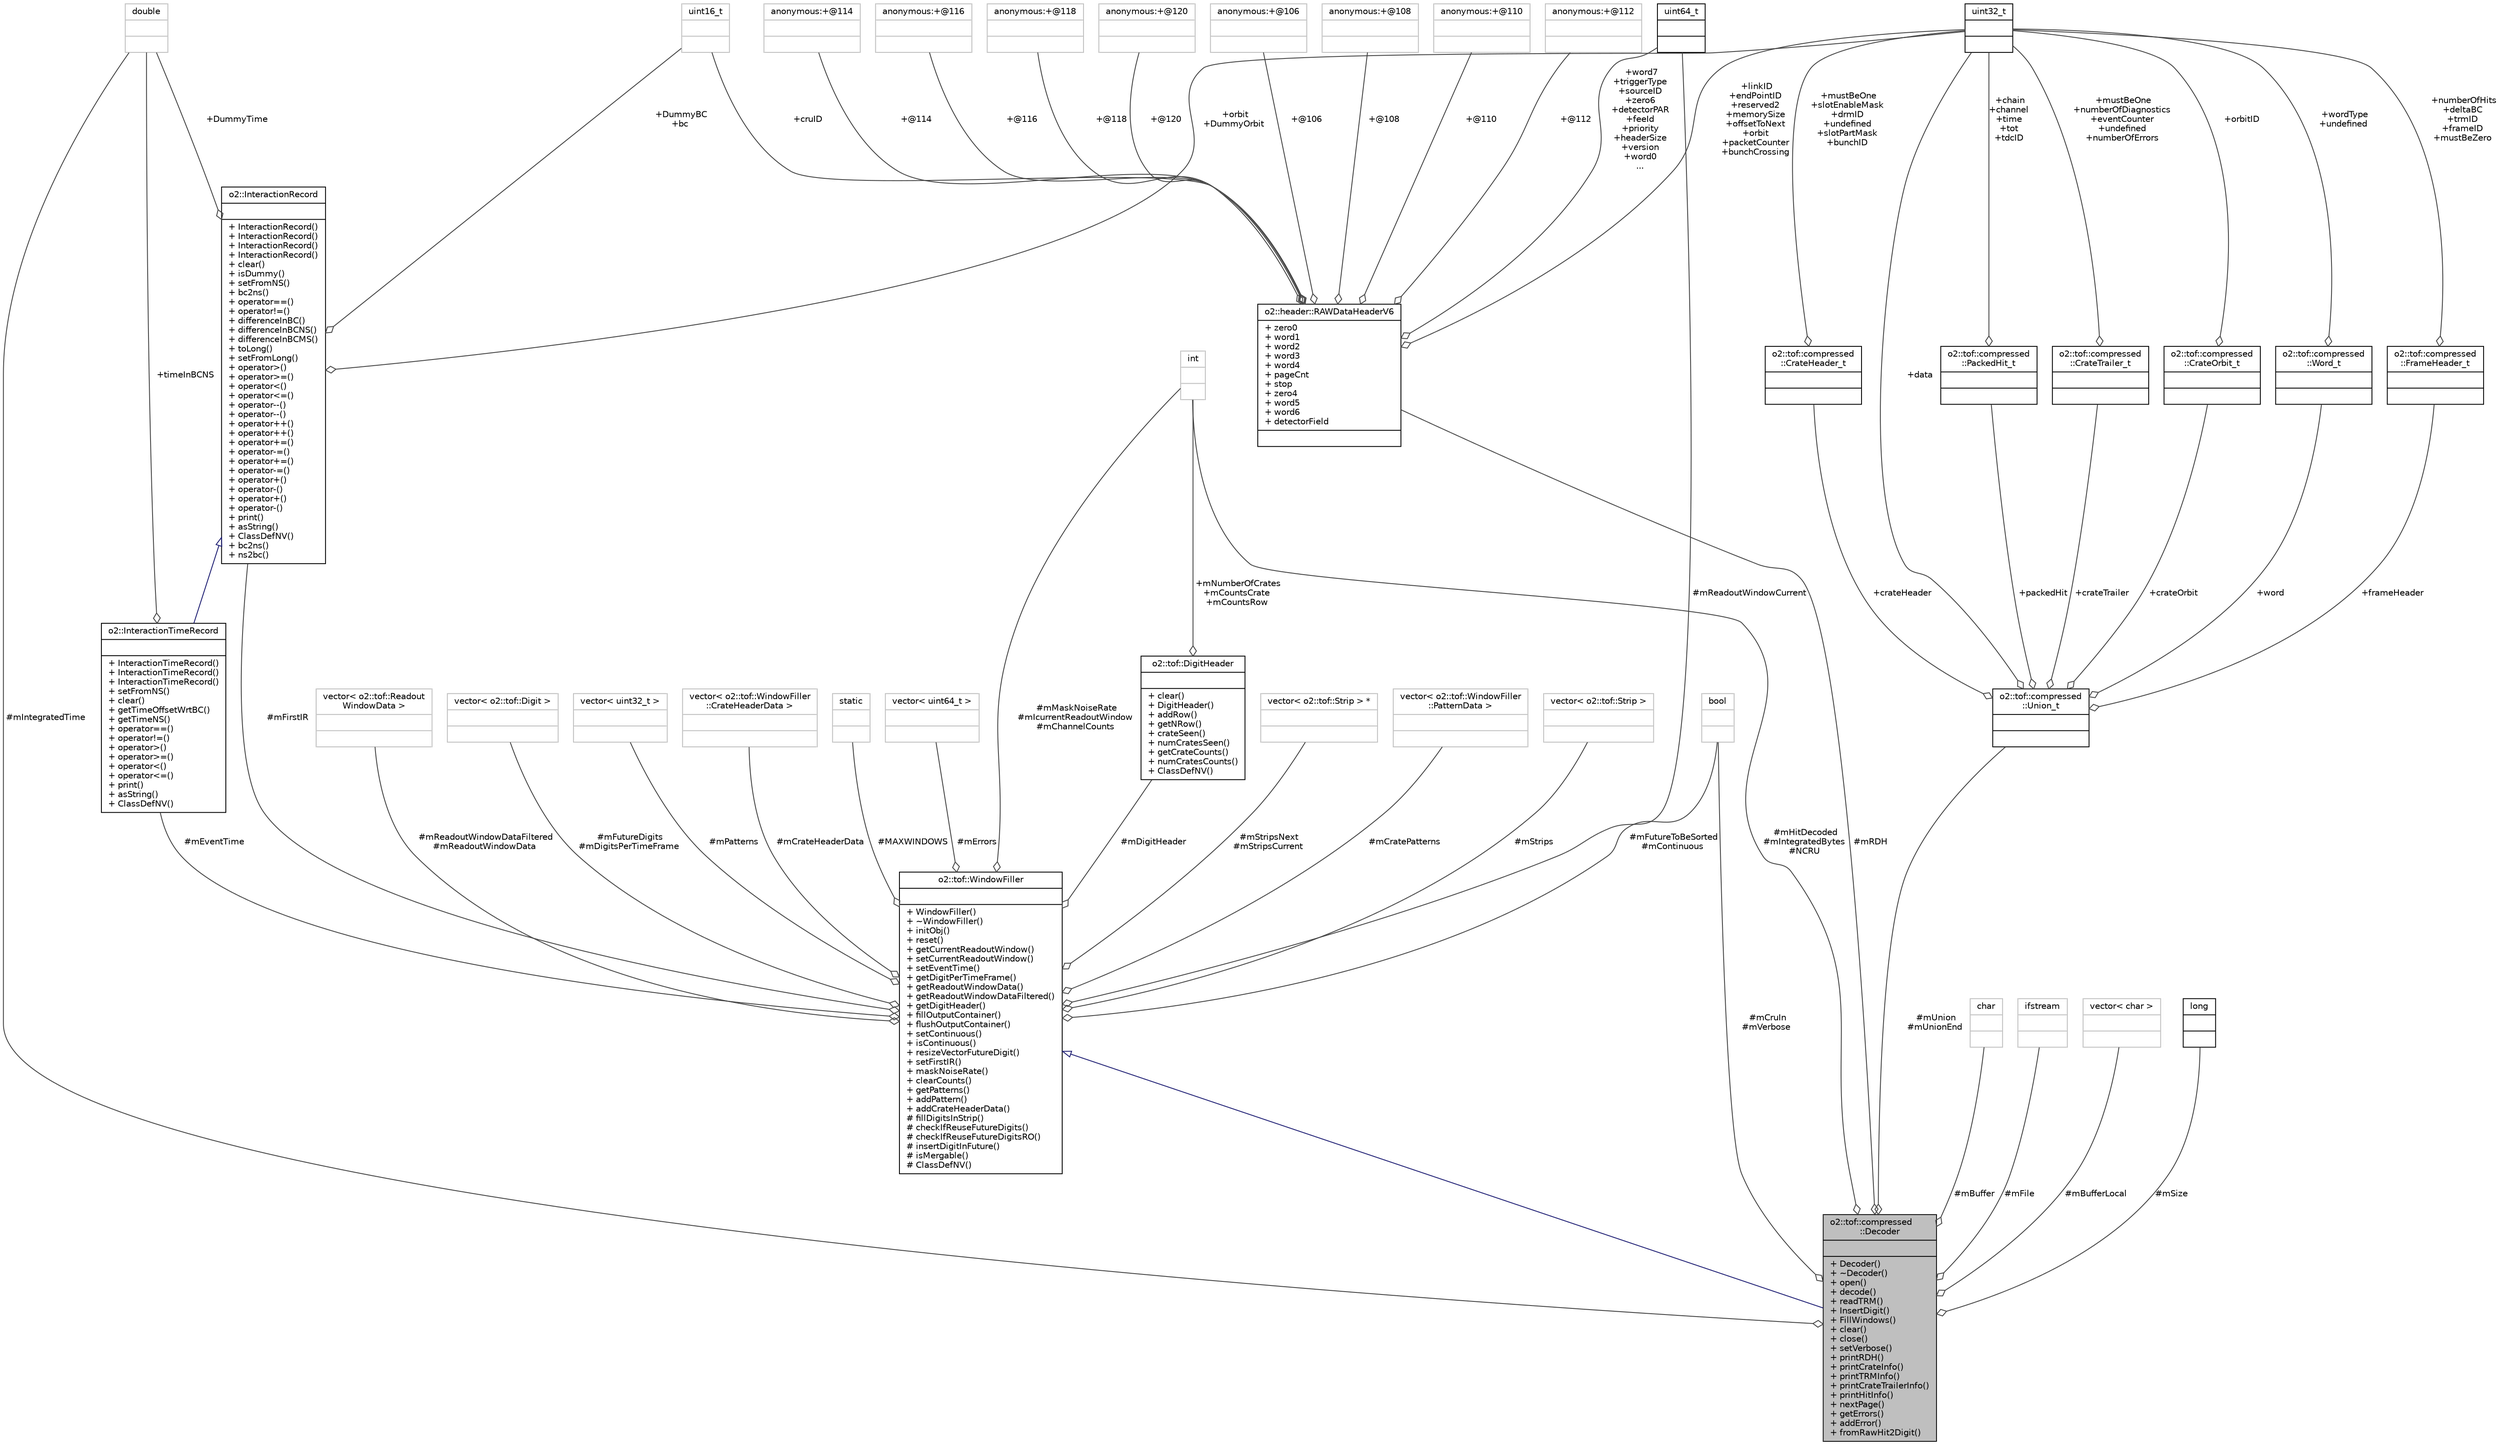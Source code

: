 digraph "o2::tof::compressed::Decoder"
{
 // INTERACTIVE_SVG=YES
  bgcolor="transparent";
  edge [fontname="Helvetica",fontsize="10",labelfontname="Helvetica",labelfontsize="10"];
  node [fontname="Helvetica",fontsize="10",shape=record];
  Node2 [label="{o2::tof::compressed\l::Decoder\n||+ Decoder()\l+ ~Decoder()\l+ open()\l+ decode()\l+ readTRM()\l+ InsertDigit()\l+ FillWindows()\l+ clear()\l+ close()\l+ setVerbose()\l+ printRDH()\l+ printCrateInfo()\l+ printTRMInfo()\l+ printCrateTrailerInfo()\l+ printHitInfo()\l+ nextPage()\l+ getErrors()\l+ addError()\l+ fromRawHit2Digit()\l}",height=0.2,width=0.4,color="black", fillcolor="grey75", style="filled", fontcolor="black"];
  Node3 -> Node2 [dir="back",color="midnightblue",fontsize="10",style="solid",arrowtail="onormal",fontname="Helvetica"];
  Node3 [label="{o2::tof::WindowFiller\n||+ WindowFiller()\l+ ~WindowFiller()\l+ initObj()\l+ reset()\l+ getCurrentReadoutWindow()\l+ setCurrentReadoutWindow()\l+ setEventTime()\l+ getDigitPerTimeFrame()\l+ getReadoutWindowData()\l+ getReadoutWindowDataFiltered()\l+ getDigitHeader()\l+ fillOutputContainer()\l+ flushOutputContainer()\l+ setContinuous()\l+ isContinuous()\l+ resizeVectorFutureDigit()\l+ setFirstIR()\l+ maskNoiseRate()\l+ clearCounts()\l+ getPatterns()\l+ addPattern()\l+ addCrateHeaderData()\l# fillDigitsInStrip()\l# checkIfReuseFutureDigits()\l# checkIfReuseFutureDigitsRO()\l# insertDigitInFuture()\l# isMergable()\l# ClassDefNV()\l}",height=0.2,width=0.4,color="black",URL="$db/d26/classo2_1_1tof_1_1WindowFiller.html"];
  Node4 -> Node3 [color="grey25",fontsize="10",style="solid",label=" #mCrateHeaderData" ,arrowhead="odiamond",fontname="Helvetica"];
  Node4 [label="{vector\< o2::tof::WindowFiller\l::CrateHeaderData \>\n||}",height=0.2,width=0.4,color="grey75"];
  Node5 -> Node3 [color="grey25",fontsize="10",style="solid",label=" #mStripsNext\n#mStripsCurrent" ,arrowhead="odiamond",fontname="Helvetica"];
  Node5 [label="{vector\< o2::tof::Strip \> *\n||}",height=0.2,width=0.4,color="grey75"];
  Node6 -> Node3 [color="grey25",fontsize="10",style="solid",label=" #mFirstIR" ,arrowhead="odiamond",fontname="Helvetica"];
  Node6 [label="{o2::InteractionRecord\n||+ InteractionRecord()\l+ InteractionRecord()\l+ InteractionRecord()\l+ InteractionRecord()\l+ clear()\l+ isDummy()\l+ setFromNS()\l+ bc2ns()\l+ operator==()\l+ operator!=()\l+ differenceInBC()\l+ differenceInBCNS()\l+ differenceInBCMS()\l+ toLong()\l+ setFromLong()\l+ operator\>()\l+ operator\>=()\l+ operator\<()\l+ operator\<=()\l+ operator--()\l+ operator--()\l+ operator++()\l+ operator++()\l+ operator+=()\l+ operator-=()\l+ operator+=()\l+ operator-=()\l+ operator+()\l+ operator-()\l+ operator+()\l+ operator-()\l+ print()\l+ asString()\l+ ClassDefNV()\l+ bc2ns()\l+ ns2bc()\l}",height=0.2,width=0.4,color="black",URL="$d1/d21/structo2_1_1InteractionRecord.html"];
  Node7 -> Node6 [color="grey25",fontsize="10",style="solid",label=" +DummyTime" ,arrowhead="odiamond",fontname="Helvetica"];
  Node7 [label="{double\n||}",height=0.2,width=0.4,color="grey75"];
  Node8 -> Node6 [color="grey25",fontsize="10",style="solid",label=" +DummyBC\n+bc" ,arrowhead="odiamond",fontname="Helvetica"];
  Node8 [label="{uint16_t\n||}",height=0.2,width=0.4,color="grey75"];
  Node9 -> Node6 [color="grey25",fontsize="10",style="solid",label=" +orbit\n+DummyOrbit" ,arrowhead="odiamond",fontname="Helvetica"];
  Node9 [label="{uint32_t\n||}",height=0.2,width=0.4,color="black",URL="$d3/d87/classuint32__t.html"];
  Node10 -> Node3 [color="grey25",fontsize="10",style="solid",label=" #mReadoutWindowCurrent" ,arrowhead="odiamond",fontname="Helvetica"];
  Node10 [label="{uint64_t\n||}",height=0.2,width=0.4,color="black",URL="$d6/d30/classuint64__t.html"];
  Node11 -> Node3 [color="grey25",fontsize="10",style="solid",label=" #mCratePatterns" ,arrowhead="odiamond",fontname="Helvetica"];
  Node11 [label="{vector\< o2::tof::WindowFiller\l::PatternData \>\n||}",height=0.2,width=0.4,color="grey75"];
  Node12 -> Node3 [color="grey25",fontsize="10",style="solid",label=" #mStrips" ,arrowhead="odiamond",fontname="Helvetica"];
  Node12 [label="{vector\< o2::tof::Strip \>\n||}",height=0.2,width=0.4,color="grey75"];
  Node13 -> Node3 [color="grey25",fontsize="10",style="solid",label=" #mDigitHeader" ,arrowhead="odiamond",fontname="Helvetica"];
  Node13 [label="{o2::tof::DigitHeader\n||+ clear()\l+ DigitHeader()\l+ addRow()\l+ getNRow()\l+ crateSeen()\l+ numCratesSeen()\l+ getCrateCounts()\l+ numCratesCounts()\l+ ClassDefNV()\l}",height=0.2,width=0.4,color="black",URL="$d1/db7/structo2_1_1tof_1_1DigitHeader.html"];
  Node14 -> Node13 [color="grey25",fontsize="10",style="solid",label=" +mNumberOfCrates\n+mCountsCrate\n+mCountsRow" ,arrowhead="odiamond",fontname="Helvetica"];
  Node14 [label="{int\n||}",height=0.2,width=0.4,color="grey75"];
  Node15 -> Node3 [color="grey25",fontsize="10",style="solid",label=" #mReadoutWindowDataFiltered\n#mReadoutWindowData" ,arrowhead="odiamond",fontname="Helvetica"];
  Node15 [label="{vector\< o2::tof::Readout\lWindowData \>\n||}",height=0.2,width=0.4,color="grey75"];
  Node16 -> Node3 [color="grey25",fontsize="10",style="solid",label=" #mFutureDigits\n#mDigitsPerTimeFrame" ,arrowhead="odiamond",fontname="Helvetica"];
  Node16 [label="{vector\< o2::tof::Digit \>\n||}",height=0.2,width=0.4,color="grey75"];
  Node14 -> Node3 [color="grey25",fontsize="10",style="solid",label=" #mMaskNoiseRate\n#mIcurrentReadoutWindow\n#mChannelCounts" ,arrowhead="odiamond",fontname="Helvetica"];
  Node17 -> Node3 [color="grey25",fontsize="10",style="solid",label=" #mPatterns" ,arrowhead="odiamond",fontname="Helvetica"];
  Node17 [label="{vector\< uint32_t \>\n||}",height=0.2,width=0.4,color="grey75"];
  Node18 -> Node3 [color="grey25",fontsize="10",style="solid",label=" #mFutureToBeSorted\n#mContinuous" ,arrowhead="odiamond",fontname="Helvetica"];
  Node18 [label="{bool\n||}",height=0.2,width=0.4,color="grey75"];
  Node19 -> Node3 [color="grey25",fontsize="10",style="solid",label=" #MAXWINDOWS" ,arrowhead="odiamond",fontname="Helvetica"];
  Node19 [label="{static\n||}",height=0.2,width=0.4,color="grey75"];
  Node20 -> Node3 [color="grey25",fontsize="10",style="solid",label=" #mErrors" ,arrowhead="odiamond",fontname="Helvetica"];
  Node20 [label="{vector\< uint64_t \>\n||}",height=0.2,width=0.4,color="grey75"];
  Node21 -> Node3 [color="grey25",fontsize="10",style="solid",label=" #mEventTime" ,arrowhead="odiamond",fontname="Helvetica"];
  Node21 [label="{o2::InteractionTimeRecord\n||+ InteractionTimeRecord()\l+ InteractionTimeRecord()\l+ InteractionTimeRecord()\l+ setFromNS()\l+ clear()\l+ getTimeOffsetWrtBC()\l+ getTimeNS()\l+ operator==()\l+ operator!=()\l+ operator\>()\l+ operator\>=()\l+ operator\<()\l+ operator\<=()\l+ print()\l+ asString()\l+ ClassDefNV()\l}",height=0.2,width=0.4,color="black",URL="$d8/d98/structo2_1_1InteractionTimeRecord.html"];
  Node6 -> Node21 [dir="back",color="midnightblue",fontsize="10",style="solid",arrowtail="onormal",fontname="Helvetica"];
  Node7 -> Node21 [color="grey25",fontsize="10",style="solid",label=" +timeInBCNS" ,arrowhead="odiamond",fontname="Helvetica"];
  Node22 -> Node2 [color="grey25",fontsize="10",style="solid",label=" #mRDH" ,arrowhead="odiamond",fontname="Helvetica"];
  Node22 [label="{o2::header::RAWDataHeaderV6\n|+ zero0\l+ word1\l+ word2\l+ word3\l+ word4\l+ pageCnt\l+ stop\l+ zero4\l+ word5\l+ word6\l+ detectorField\l|}",height=0.2,width=0.4,color="black",URL="$d5/d06/structo2_1_1header_1_1RAWDataHeaderV6.html"];
  Node23 -> Node22 [color="grey25",fontsize="10",style="solid",label=" +@114" ,arrowhead="odiamond",fontname="Helvetica"];
  Node23 [label="{anonymous:+@114\n||}",height=0.2,width=0.4,color="grey75"];
  Node24 -> Node22 [color="grey25",fontsize="10",style="solid",label=" +@116" ,arrowhead="odiamond",fontname="Helvetica"];
  Node24 [label="{anonymous:+@116\n||}",height=0.2,width=0.4,color="grey75"];
  Node10 -> Node22 [color="grey25",fontsize="10",style="solid",label=" +word7\n+triggerType\n+sourceID\n+zero6\n+detectorPAR\n+feeId\n+priority\n+headerSize\n+version\n+word0\n..." ,arrowhead="odiamond",fontname="Helvetica"];
  Node8 -> Node22 [color="grey25",fontsize="10",style="solid",label=" +cruID" ,arrowhead="odiamond",fontname="Helvetica"];
  Node25 -> Node22 [color="grey25",fontsize="10",style="solid",label=" +@118" ,arrowhead="odiamond",fontname="Helvetica"];
  Node25 [label="{anonymous:+@118\n||}",height=0.2,width=0.4,color="grey75"];
  Node26 -> Node22 [color="grey25",fontsize="10",style="solid",label=" +@120" ,arrowhead="odiamond",fontname="Helvetica"];
  Node26 [label="{anonymous:+@120\n||}",height=0.2,width=0.4,color="grey75"];
  Node9 -> Node22 [color="grey25",fontsize="10",style="solid",label=" +linkID\n+endPointID\n+reserved2\n+memorySize\n+offsetToNext\n+orbit\n+packetCounter\n+bunchCrossing" ,arrowhead="odiamond",fontname="Helvetica"];
  Node27 -> Node22 [color="grey25",fontsize="10",style="solid",label=" +@106" ,arrowhead="odiamond",fontname="Helvetica"];
  Node27 [label="{anonymous:+@106\n||}",height=0.2,width=0.4,color="grey75"];
  Node28 -> Node22 [color="grey25",fontsize="10",style="solid",label=" +@108" ,arrowhead="odiamond",fontname="Helvetica"];
  Node28 [label="{anonymous:+@108\n||}",height=0.2,width=0.4,color="grey75"];
  Node29 -> Node22 [color="grey25",fontsize="10",style="solid",label=" +@110" ,arrowhead="odiamond",fontname="Helvetica"];
  Node29 [label="{anonymous:+@110\n||}",height=0.2,width=0.4,color="grey75"];
  Node30 -> Node22 [color="grey25",fontsize="10",style="solid",label=" +@112" ,arrowhead="odiamond",fontname="Helvetica"];
  Node30 [label="{anonymous:+@112\n||}",height=0.2,width=0.4,color="grey75"];
  Node7 -> Node2 [color="grey25",fontsize="10",style="solid",label=" #mIntegratedTime" ,arrowhead="odiamond",fontname="Helvetica"];
  Node31 -> Node2 [color="grey25",fontsize="10",style="solid",label=" #mUnion\n#mUnionEnd" ,arrowhead="odiamond",fontname="Helvetica"];
  Node31 [label="{o2::tof::compressed\l::Union_t\n||}",height=0.2,width=0.4,color="black",URL="$df/dd7/uniono2_1_1tof_1_1compressed_1_1Union__t.html"];
  Node32 -> Node31 [color="grey25",fontsize="10",style="solid",label=" +packedHit" ,arrowhead="odiamond",fontname="Helvetica"];
  Node32 [label="{o2::tof::compressed\l::PackedHit_t\n||}",height=0.2,width=0.4,color="black",URL="$df/d87/structo2_1_1tof_1_1compressed_1_1PackedHit__t.html"];
  Node9 -> Node32 [color="grey25",fontsize="10",style="solid",label=" +chain\n+channel\n+time\n+tot\n+tdcID" ,arrowhead="odiamond",fontname="Helvetica"];
  Node33 -> Node31 [color="grey25",fontsize="10",style="solid",label=" +crateTrailer" ,arrowhead="odiamond",fontname="Helvetica"];
  Node33 [label="{o2::tof::compressed\l::CrateTrailer_t\n||}",height=0.2,width=0.4,color="black",URL="$dc/d31/structo2_1_1tof_1_1compressed_1_1CrateTrailer__t.html"];
  Node9 -> Node33 [color="grey25",fontsize="10",style="solid",label=" +mustBeOne\n+numberOfDiagnostics\n+eventCounter\n+undefined\n+numberOfErrors" ,arrowhead="odiamond",fontname="Helvetica"];
  Node34 -> Node31 [color="grey25",fontsize="10",style="solid",label=" +crateOrbit" ,arrowhead="odiamond",fontname="Helvetica"];
  Node34 [label="{o2::tof::compressed\l::CrateOrbit_t\n||}",height=0.2,width=0.4,color="black",URL="$d0/df7/structo2_1_1tof_1_1compressed_1_1CrateOrbit__t.html"];
  Node9 -> Node34 [color="grey25",fontsize="10",style="solid",label=" +orbitID" ,arrowhead="odiamond",fontname="Helvetica"];
  Node35 -> Node31 [color="grey25",fontsize="10",style="solid",label=" +word" ,arrowhead="odiamond",fontname="Helvetica"];
  Node35 [label="{o2::tof::compressed\l::Word_t\n||}",height=0.2,width=0.4,color="black",URL="$d5/d0d/structo2_1_1tof_1_1compressed_1_1Word__t.html"];
  Node9 -> Node35 [color="grey25",fontsize="10",style="solid",label=" +wordType\n+undefined" ,arrowhead="odiamond",fontname="Helvetica"];
  Node9 -> Node31 [color="grey25",fontsize="10",style="solid",label=" +data" ,arrowhead="odiamond",fontname="Helvetica"];
  Node36 -> Node31 [color="grey25",fontsize="10",style="solid",label=" +frameHeader" ,arrowhead="odiamond",fontname="Helvetica"];
  Node36 [label="{o2::tof::compressed\l::FrameHeader_t\n||}",height=0.2,width=0.4,color="black",URL="$df/d7e/structo2_1_1tof_1_1compressed_1_1FrameHeader__t.html"];
  Node9 -> Node36 [color="grey25",fontsize="10",style="solid",label=" +numberOfHits\n+deltaBC\n+trmID\n+frameID\n+mustBeZero" ,arrowhead="odiamond",fontname="Helvetica"];
  Node37 -> Node31 [color="grey25",fontsize="10",style="solid",label=" +crateHeader" ,arrowhead="odiamond",fontname="Helvetica"];
  Node37 [label="{o2::tof::compressed\l::CrateHeader_t\n||}",height=0.2,width=0.4,color="black",URL="$d5/da4/structo2_1_1tof_1_1compressed_1_1CrateHeader__t.html"];
  Node9 -> Node37 [color="grey25",fontsize="10",style="solid",label=" +mustBeOne\n+slotEnableMask\n+drmID\n+undefined\n+slotPartMask\n+bunchID" ,arrowhead="odiamond",fontname="Helvetica"];
  Node38 -> Node2 [color="grey25",fontsize="10",style="solid",label=" #mBuffer" ,arrowhead="odiamond",fontname="Helvetica"];
  Node38 [label="{char\n||}",height=0.2,width=0.4,color="grey75"];
  Node39 -> Node2 [color="grey25",fontsize="10",style="solid",label=" #mFile" ,arrowhead="odiamond",fontname="Helvetica"];
  Node39 [label="{ifstream\n||}",height=0.2,width=0.4,color="grey75"];
  Node40 -> Node2 [color="grey25",fontsize="10",style="solid",label=" #mBufferLocal" ,arrowhead="odiamond",fontname="Helvetica"];
  Node40 [label="{vector\< char \>\n||}",height=0.2,width=0.4,color="grey75"];
  Node14 -> Node2 [color="grey25",fontsize="10",style="solid",label=" #mHitDecoded\n#mIntegratedBytes\n#NCRU" ,arrowhead="odiamond",fontname="Helvetica"];
  Node18 -> Node2 [color="grey25",fontsize="10",style="solid",label=" #mCruIn\n#mVerbose" ,arrowhead="odiamond",fontname="Helvetica"];
  Node41 -> Node2 [color="grey25",fontsize="10",style="solid",label=" #mSize" ,arrowhead="odiamond",fontname="Helvetica"];
  Node41 [label="{long\n||}",height=0.2,width=0.4,color="black",URL="$d7/d63/classlong.html"];
}
